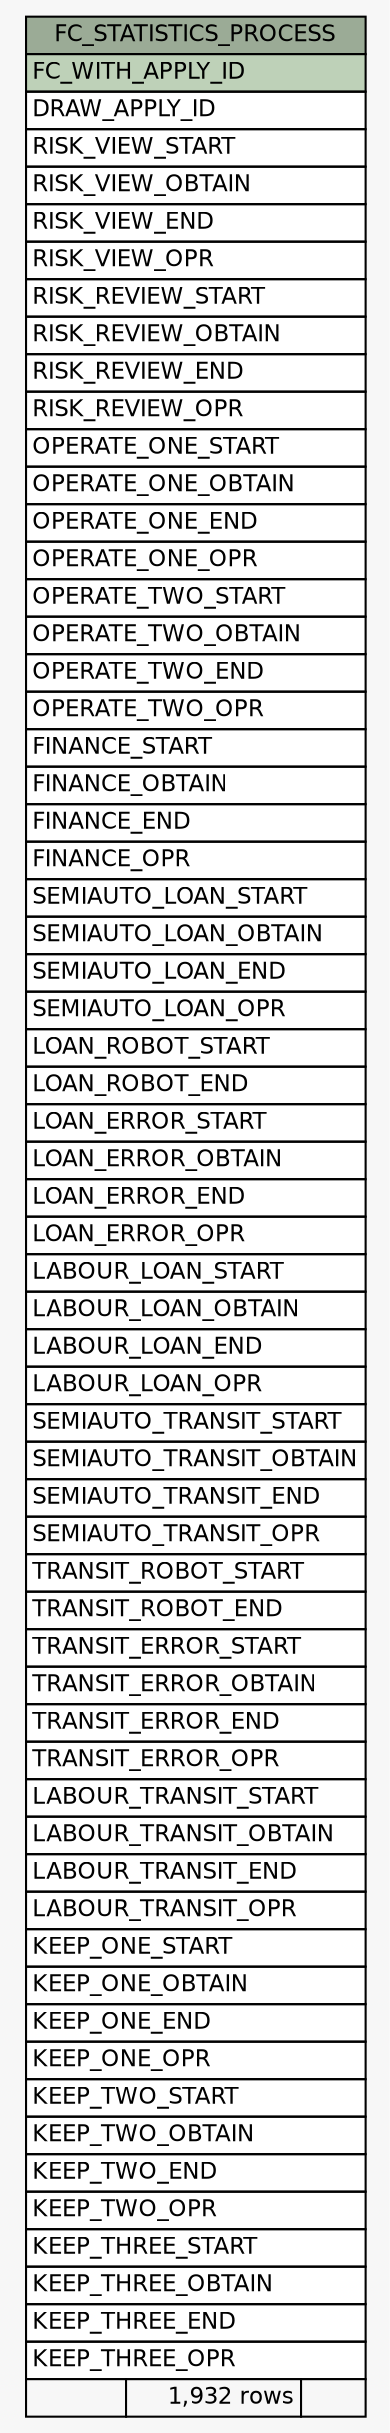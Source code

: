 // dot 2.26.0 on Linux 2.6.32-504.8.1.el6.x86_64
// SchemaSpy rev 590
digraph "FC_STATISTICS_PROCESS" {
  graph [
    rankdir="RL"
    bgcolor="#f7f7f7"
    nodesep="0.18"
    ranksep="0.46"
    fontname="Helvetica"
    fontsize="11"
  ];
  node [
    fontname="Helvetica"
    fontsize="11"
    shape="plaintext"
  ];
  edge [
    arrowsize="0.8"
  ];
  "FC_STATISTICS_PROCESS" [
    label=<
    <TABLE BORDER="0" CELLBORDER="1" CELLSPACING="0" BGCOLOR="#ffffff">
      <TR><TD COLSPAN="3" BGCOLOR="#9bab96" ALIGN="CENTER">FC_STATISTICS_PROCESS</TD></TR>
      <TR><TD PORT="FC_WITH_APPLY_ID" COLSPAN="3" BGCOLOR="#bed1b8" ALIGN="LEFT">FC_WITH_APPLY_ID</TD></TR>
      <TR><TD PORT="DRAW_APPLY_ID" COLSPAN="3" ALIGN="LEFT">DRAW_APPLY_ID</TD></TR>
      <TR><TD PORT="RISK_VIEW_START" COLSPAN="3" ALIGN="LEFT">RISK_VIEW_START</TD></TR>
      <TR><TD PORT="RISK_VIEW_OBTAIN" COLSPAN="3" ALIGN="LEFT">RISK_VIEW_OBTAIN</TD></TR>
      <TR><TD PORT="RISK_VIEW_END" COLSPAN="3" ALIGN="LEFT">RISK_VIEW_END</TD></TR>
      <TR><TD PORT="RISK_VIEW_OPR" COLSPAN="3" ALIGN="LEFT">RISK_VIEW_OPR</TD></TR>
      <TR><TD PORT="RISK_REVIEW_START" COLSPAN="3" ALIGN="LEFT">RISK_REVIEW_START</TD></TR>
      <TR><TD PORT="RISK_REVIEW_OBTAIN" COLSPAN="3" ALIGN="LEFT">RISK_REVIEW_OBTAIN</TD></TR>
      <TR><TD PORT="RISK_REVIEW_END" COLSPAN="3" ALIGN="LEFT">RISK_REVIEW_END</TD></TR>
      <TR><TD PORT="RISK_REVIEW_OPR" COLSPAN="3" ALIGN="LEFT">RISK_REVIEW_OPR</TD></TR>
      <TR><TD PORT="OPERATE_ONE_START" COLSPAN="3" ALIGN="LEFT">OPERATE_ONE_START</TD></TR>
      <TR><TD PORT="OPERATE_ONE_OBTAIN" COLSPAN="3" ALIGN="LEFT">OPERATE_ONE_OBTAIN</TD></TR>
      <TR><TD PORT="OPERATE_ONE_END" COLSPAN="3" ALIGN="LEFT">OPERATE_ONE_END</TD></TR>
      <TR><TD PORT="OPERATE_ONE_OPR" COLSPAN="3" ALIGN="LEFT">OPERATE_ONE_OPR</TD></TR>
      <TR><TD PORT="OPERATE_TWO_START" COLSPAN="3" ALIGN="LEFT">OPERATE_TWO_START</TD></TR>
      <TR><TD PORT="OPERATE_TWO_OBTAIN" COLSPAN="3" ALIGN="LEFT">OPERATE_TWO_OBTAIN</TD></TR>
      <TR><TD PORT="OPERATE_TWO_END" COLSPAN="3" ALIGN="LEFT">OPERATE_TWO_END</TD></TR>
      <TR><TD PORT="OPERATE_TWO_OPR" COLSPAN="3" ALIGN="LEFT">OPERATE_TWO_OPR</TD></TR>
      <TR><TD PORT="FINANCE_START" COLSPAN="3" ALIGN="LEFT">FINANCE_START</TD></TR>
      <TR><TD PORT="FINANCE_OBTAIN" COLSPAN="3" ALIGN="LEFT">FINANCE_OBTAIN</TD></TR>
      <TR><TD PORT="FINANCE_END" COLSPAN="3" ALIGN="LEFT">FINANCE_END</TD></TR>
      <TR><TD PORT="FINANCE_OPR" COLSPAN="3" ALIGN="LEFT">FINANCE_OPR</TD></TR>
      <TR><TD PORT="SEMIAUTO_LOAN_START" COLSPAN="3" ALIGN="LEFT">SEMIAUTO_LOAN_START</TD></TR>
      <TR><TD PORT="SEMIAUTO_LOAN_OBTAIN" COLSPAN="3" ALIGN="LEFT">SEMIAUTO_LOAN_OBTAIN</TD></TR>
      <TR><TD PORT="SEMIAUTO_LOAN_END" COLSPAN="3" ALIGN="LEFT">SEMIAUTO_LOAN_END</TD></TR>
      <TR><TD PORT="SEMIAUTO_LOAN_OPR" COLSPAN="3" ALIGN="LEFT">SEMIAUTO_LOAN_OPR</TD></TR>
      <TR><TD PORT="LOAN_ROBOT_START" COLSPAN="3" ALIGN="LEFT">LOAN_ROBOT_START</TD></TR>
      <TR><TD PORT="LOAN_ROBOT_END" COLSPAN="3" ALIGN="LEFT">LOAN_ROBOT_END</TD></TR>
      <TR><TD PORT="LOAN_ERROR_START" COLSPAN="3" ALIGN="LEFT">LOAN_ERROR_START</TD></TR>
      <TR><TD PORT="LOAN_ERROR_OBTAIN" COLSPAN="3" ALIGN="LEFT">LOAN_ERROR_OBTAIN</TD></TR>
      <TR><TD PORT="LOAN_ERROR_END" COLSPAN="3" ALIGN="LEFT">LOAN_ERROR_END</TD></TR>
      <TR><TD PORT="LOAN_ERROR_OPR" COLSPAN="3" ALIGN="LEFT">LOAN_ERROR_OPR</TD></TR>
      <TR><TD PORT="LABOUR_LOAN_START" COLSPAN="3" ALIGN="LEFT">LABOUR_LOAN_START</TD></TR>
      <TR><TD PORT="LABOUR_LOAN_OBTAIN" COLSPAN="3" ALIGN="LEFT">LABOUR_LOAN_OBTAIN</TD></TR>
      <TR><TD PORT="LABOUR_LOAN_END" COLSPAN="3" ALIGN="LEFT">LABOUR_LOAN_END</TD></TR>
      <TR><TD PORT="LABOUR_LOAN_OPR" COLSPAN="3" ALIGN="LEFT">LABOUR_LOAN_OPR</TD></TR>
      <TR><TD PORT="SEMIAUTO_TRANSIT_START" COLSPAN="3" ALIGN="LEFT">SEMIAUTO_TRANSIT_START</TD></TR>
      <TR><TD PORT="SEMIAUTO_TRANSIT_OBTAIN" COLSPAN="3" ALIGN="LEFT">SEMIAUTO_TRANSIT_OBTAIN</TD></TR>
      <TR><TD PORT="SEMIAUTO_TRANSIT_END" COLSPAN="3" ALIGN="LEFT">SEMIAUTO_TRANSIT_END</TD></TR>
      <TR><TD PORT="SEMIAUTO_TRANSIT_OPR" COLSPAN="3" ALIGN="LEFT">SEMIAUTO_TRANSIT_OPR</TD></TR>
      <TR><TD PORT="TRANSIT_ROBOT_START" COLSPAN="3" ALIGN="LEFT">TRANSIT_ROBOT_START</TD></TR>
      <TR><TD PORT="TRANSIT_ROBOT_END" COLSPAN="3" ALIGN="LEFT">TRANSIT_ROBOT_END</TD></TR>
      <TR><TD PORT="TRANSIT_ERROR_START" COLSPAN="3" ALIGN="LEFT">TRANSIT_ERROR_START</TD></TR>
      <TR><TD PORT="TRANSIT_ERROR_OBTAIN" COLSPAN="3" ALIGN="LEFT">TRANSIT_ERROR_OBTAIN</TD></TR>
      <TR><TD PORT="TRANSIT_ERROR_END" COLSPAN="3" ALIGN="LEFT">TRANSIT_ERROR_END</TD></TR>
      <TR><TD PORT="TRANSIT_ERROR_OPR" COLSPAN="3" ALIGN="LEFT">TRANSIT_ERROR_OPR</TD></TR>
      <TR><TD PORT="LABOUR_TRANSIT_START" COLSPAN="3" ALIGN="LEFT">LABOUR_TRANSIT_START</TD></TR>
      <TR><TD PORT="LABOUR_TRANSIT_OBTAIN" COLSPAN="3" ALIGN="LEFT">LABOUR_TRANSIT_OBTAIN</TD></TR>
      <TR><TD PORT="LABOUR_TRANSIT_END" COLSPAN="3" ALIGN="LEFT">LABOUR_TRANSIT_END</TD></TR>
      <TR><TD PORT="LABOUR_TRANSIT_OPR" COLSPAN="3" ALIGN="LEFT">LABOUR_TRANSIT_OPR</TD></TR>
      <TR><TD PORT="KEEP_ONE_START" COLSPAN="3" ALIGN="LEFT">KEEP_ONE_START</TD></TR>
      <TR><TD PORT="KEEP_ONE_OBTAIN" COLSPAN="3" ALIGN="LEFT">KEEP_ONE_OBTAIN</TD></TR>
      <TR><TD PORT="KEEP_ONE_END" COLSPAN="3" ALIGN="LEFT">KEEP_ONE_END</TD></TR>
      <TR><TD PORT="KEEP_ONE_OPR" COLSPAN="3" ALIGN="LEFT">KEEP_ONE_OPR</TD></TR>
      <TR><TD PORT="KEEP_TWO_START" COLSPAN="3" ALIGN="LEFT">KEEP_TWO_START</TD></TR>
      <TR><TD PORT="KEEP_TWO_OBTAIN" COLSPAN="3" ALIGN="LEFT">KEEP_TWO_OBTAIN</TD></TR>
      <TR><TD PORT="KEEP_TWO_END" COLSPAN="3" ALIGN="LEFT">KEEP_TWO_END</TD></TR>
      <TR><TD PORT="KEEP_TWO_OPR" COLSPAN="3" ALIGN="LEFT">KEEP_TWO_OPR</TD></TR>
      <TR><TD PORT="KEEP_THREE_START" COLSPAN="3" ALIGN="LEFT">KEEP_THREE_START</TD></TR>
      <TR><TD PORT="KEEP_THREE_OBTAIN" COLSPAN="3" ALIGN="LEFT">KEEP_THREE_OBTAIN</TD></TR>
      <TR><TD PORT="KEEP_THREE_END" COLSPAN="3" ALIGN="LEFT">KEEP_THREE_END</TD></TR>
      <TR><TD PORT="KEEP_THREE_OPR" COLSPAN="3" ALIGN="LEFT">KEEP_THREE_OPR</TD></TR>
      <TR><TD ALIGN="LEFT" BGCOLOR="#f7f7f7">  </TD><TD ALIGN="RIGHT" BGCOLOR="#f7f7f7">1,932 rows</TD><TD ALIGN="RIGHT" BGCOLOR="#f7f7f7">  </TD></TR>
    </TABLE>>
    URL="tables/FC_STATISTICS_PROCESS.html"
    tooltip="FC_STATISTICS_PROCESS"
  ];
}
